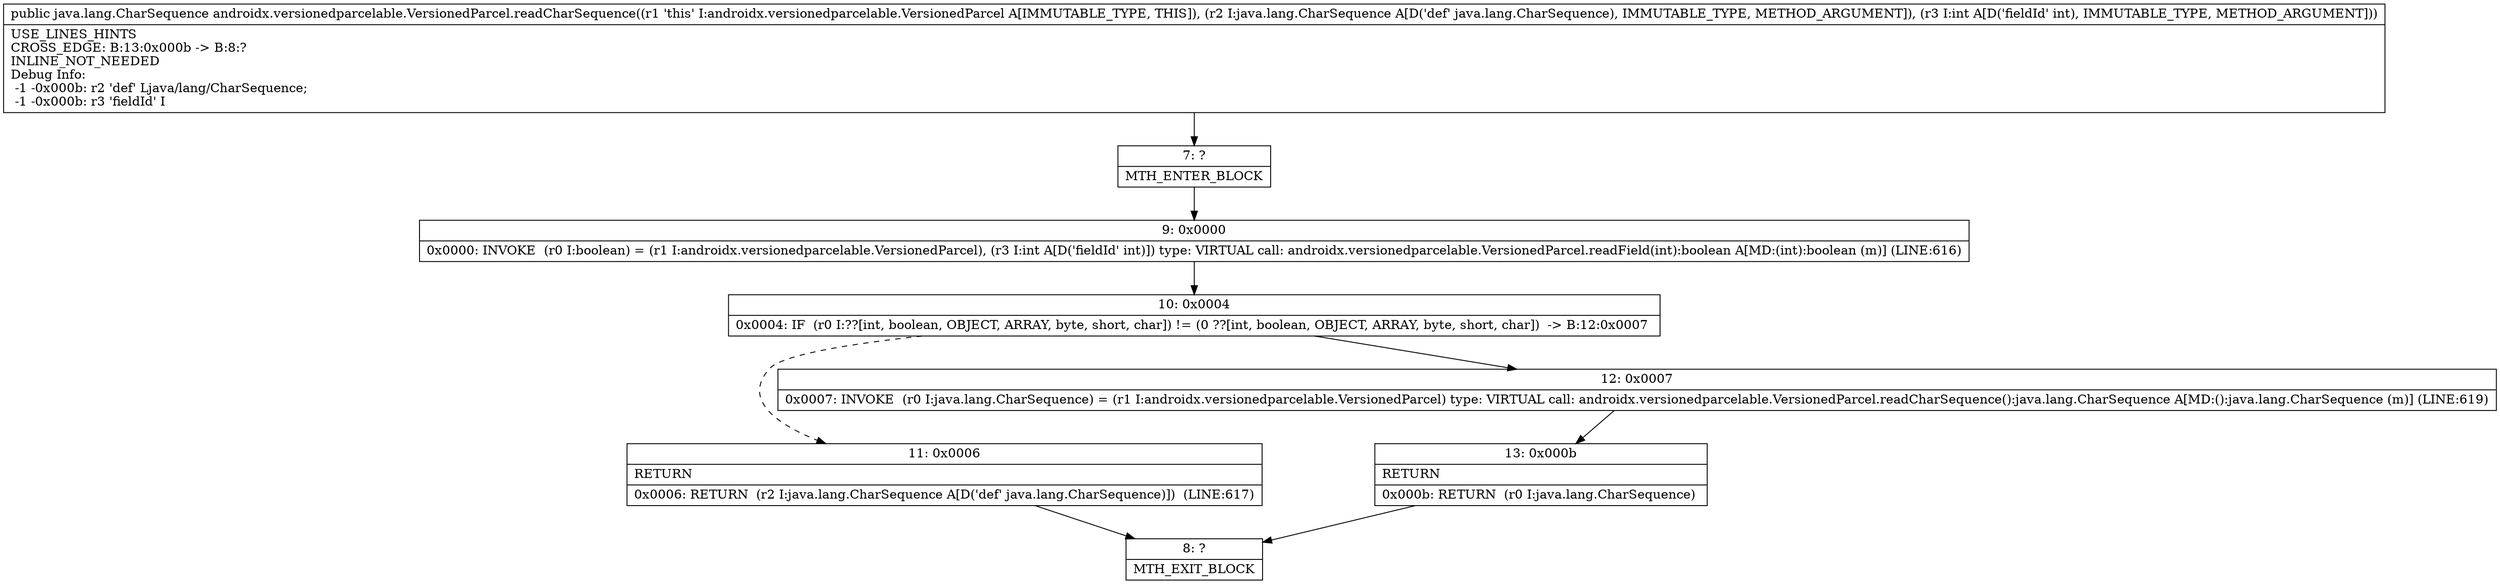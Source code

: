 digraph "CFG forandroidx.versionedparcelable.VersionedParcel.readCharSequence(Ljava\/lang\/CharSequence;I)Ljava\/lang\/CharSequence;" {
Node_7 [shape=record,label="{7\:\ ?|MTH_ENTER_BLOCK\l}"];
Node_9 [shape=record,label="{9\:\ 0x0000|0x0000: INVOKE  (r0 I:boolean) = (r1 I:androidx.versionedparcelable.VersionedParcel), (r3 I:int A[D('fieldId' int)]) type: VIRTUAL call: androidx.versionedparcelable.VersionedParcel.readField(int):boolean A[MD:(int):boolean (m)] (LINE:616)\l}"];
Node_10 [shape=record,label="{10\:\ 0x0004|0x0004: IF  (r0 I:??[int, boolean, OBJECT, ARRAY, byte, short, char]) != (0 ??[int, boolean, OBJECT, ARRAY, byte, short, char])  \-\> B:12:0x0007 \l}"];
Node_11 [shape=record,label="{11\:\ 0x0006|RETURN\l|0x0006: RETURN  (r2 I:java.lang.CharSequence A[D('def' java.lang.CharSequence)])  (LINE:617)\l}"];
Node_8 [shape=record,label="{8\:\ ?|MTH_EXIT_BLOCK\l}"];
Node_12 [shape=record,label="{12\:\ 0x0007|0x0007: INVOKE  (r0 I:java.lang.CharSequence) = (r1 I:androidx.versionedparcelable.VersionedParcel) type: VIRTUAL call: androidx.versionedparcelable.VersionedParcel.readCharSequence():java.lang.CharSequence A[MD:():java.lang.CharSequence (m)] (LINE:619)\l}"];
Node_13 [shape=record,label="{13\:\ 0x000b|RETURN\l|0x000b: RETURN  (r0 I:java.lang.CharSequence) \l}"];
MethodNode[shape=record,label="{public java.lang.CharSequence androidx.versionedparcelable.VersionedParcel.readCharSequence((r1 'this' I:androidx.versionedparcelable.VersionedParcel A[IMMUTABLE_TYPE, THIS]), (r2 I:java.lang.CharSequence A[D('def' java.lang.CharSequence), IMMUTABLE_TYPE, METHOD_ARGUMENT]), (r3 I:int A[D('fieldId' int), IMMUTABLE_TYPE, METHOD_ARGUMENT]))  | USE_LINES_HINTS\lCROSS_EDGE: B:13:0x000b \-\> B:8:?\lINLINE_NOT_NEEDED\lDebug Info:\l  \-1 \-0x000b: r2 'def' Ljava\/lang\/CharSequence;\l  \-1 \-0x000b: r3 'fieldId' I\l}"];
MethodNode -> Node_7;Node_7 -> Node_9;
Node_9 -> Node_10;
Node_10 -> Node_11[style=dashed];
Node_10 -> Node_12;
Node_11 -> Node_8;
Node_12 -> Node_13;
Node_13 -> Node_8;
}

